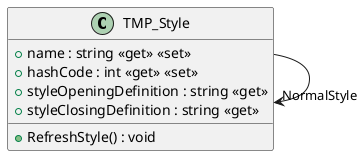@startuml
class TMP_Style {
    + name : string <<get>> <<set>>
    + hashCode : int <<get>> <<set>>
    + styleOpeningDefinition : string <<get>>
    + styleClosingDefinition : string <<get>>
    + RefreshStyle() : void
}
TMP_Style --> "NormalStyle" TMP_Style
@enduml
